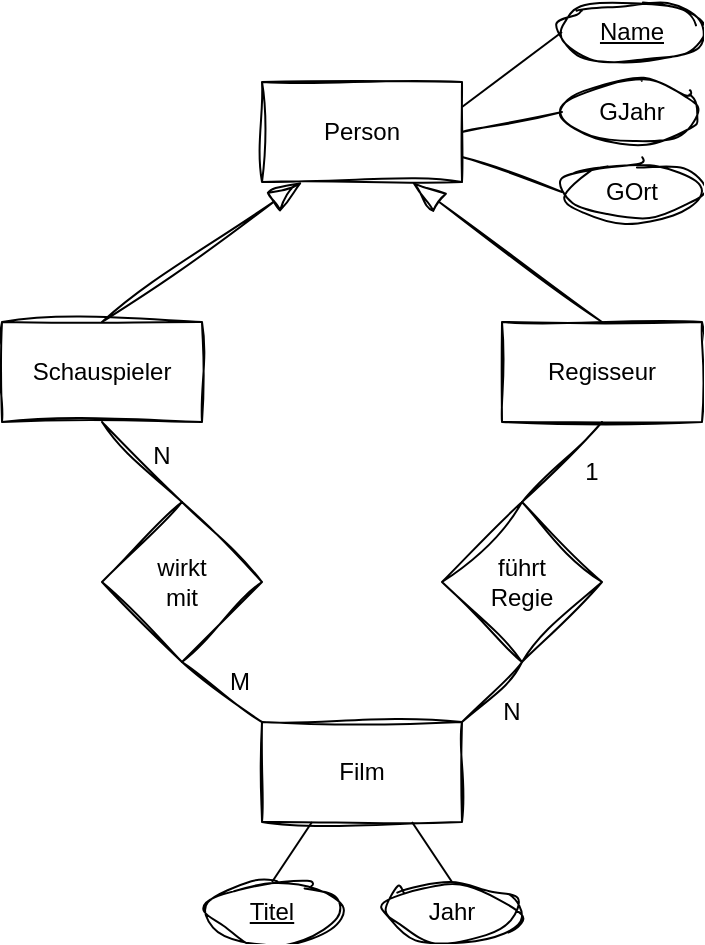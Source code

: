 <mxfile version="22.1.17" type="github">
  <diagram name="Page-1" id="xOp73b4CL1jDME4pAvTk">
    <mxGraphModel dx="1076" dy="793" grid="1" gridSize="10" guides="1" tooltips="1" connect="1" arrows="1" fold="1" page="1" pageScale="1" pageWidth="850" pageHeight="1100" math="0" shadow="0">
      <root>
        <mxCell id="0" />
        <mxCell id="1" parent="0" />
        <mxCell id="0jtAZHEvSfv0t6REvTeY-2" value="Schauspieler" style="rounded=0;whiteSpace=wrap;html=1;sketch=1;curveFitting=1;jiggle=2;" vertex="1" parent="1">
          <mxGeometry x="140" y="210" width="100" height="50" as="geometry" />
        </mxCell>
        <mxCell id="0jtAZHEvSfv0t6REvTeY-3" value="Regisseur" style="rounded=0;whiteSpace=wrap;html=1;sketch=1;curveFitting=1;jiggle=2;" vertex="1" parent="1">
          <mxGeometry x="390" y="210" width="100" height="50" as="geometry" />
        </mxCell>
        <mxCell id="0jtAZHEvSfv0t6REvTeY-4" value="Person" style="rounded=0;whiteSpace=wrap;html=1;sketch=1;curveFitting=1;jiggle=2;" vertex="1" parent="1">
          <mxGeometry x="270" y="90" width="100" height="50" as="geometry" />
        </mxCell>
        <mxCell id="0jtAZHEvSfv0t6REvTeY-6" value="" style="endArrow=blockThin;html=1;rounded=0;endFill=0;endSize=15;exitX=0.5;exitY=0;exitDx=0;exitDy=0;sketch=1;curveFitting=1;jiggle=2;" edge="1" parent="1" source="0jtAZHEvSfv0t6REvTeY-2">
          <mxGeometry width="50" height="50" relative="1" as="geometry">
            <mxPoint x="240" y="190" as="sourcePoint" />
            <mxPoint x="290" y="140" as="targetPoint" />
          </mxGeometry>
        </mxCell>
        <mxCell id="0jtAZHEvSfv0t6REvTeY-7" value="" style="endArrow=blockThin;html=1;rounded=0;endFill=0;endSize=15;exitX=0.5;exitY=0;exitDx=0;exitDy=0;entryX=0.75;entryY=1;entryDx=0;entryDy=0;sketch=1;curveFitting=1;jiggle=2;" edge="1" parent="1" source="0jtAZHEvSfv0t6REvTeY-3" target="0jtAZHEvSfv0t6REvTeY-4">
          <mxGeometry width="50" height="50" relative="1" as="geometry">
            <mxPoint x="200" y="220" as="sourcePoint" />
            <mxPoint x="300" y="150" as="targetPoint" />
          </mxGeometry>
        </mxCell>
        <mxCell id="0jtAZHEvSfv0t6REvTeY-8" value="&lt;u&gt;Name&lt;/u&gt;" style="ellipse;whiteSpace=wrap;html=1;sketch=1;curveFitting=1;jiggle=2;" vertex="1" parent="1">
          <mxGeometry x="420" y="50" width="70" height="30" as="geometry" />
        </mxCell>
        <mxCell id="0jtAZHEvSfv0t6REvTeY-9" value="GJahr" style="ellipse;whiteSpace=wrap;html=1;sketch=1;curveFitting=1;jiggle=2;" vertex="1" parent="1">
          <mxGeometry x="420" y="90" width="70" height="30" as="geometry" />
        </mxCell>
        <mxCell id="0jtAZHEvSfv0t6REvTeY-10" value="GOrt" style="ellipse;whiteSpace=wrap;html=1;sketch=1;curveFitting=1;jiggle=2;" vertex="1" parent="1">
          <mxGeometry x="420" y="130" width="70" height="30" as="geometry" />
        </mxCell>
        <mxCell id="0jtAZHEvSfv0t6REvTeY-11" value="" style="endArrow=none;html=1;rounded=0;entryX=0;entryY=0.5;entryDx=0;entryDy=0;exitX=1;exitY=0.25;exitDx=0;exitDy=0;" edge="1" parent="1" source="0jtAZHEvSfv0t6REvTeY-4" target="0jtAZHEvSfv0t6REvTeY-8">
          <mxGeometry width="50" height="50" relative="1" as="geometry">
            <mxPoint x="370" y="90" as="sourcePoint" />
            <mxPoint x="450" y="340" as="targetPoint" />
          </mxGeometry>
        </mxCell>
        <mxCell id="0jtAZHEvSfv0t6REvTeY-12" value="" style="endArrow=none;html=1;rounded=0;entryX=0;entryY=0.5;entryDx=0;entryDy=0;exitX=1;exitY=0.5;exitDx=0;exitDy=0;sketch=1;curveFitting=1;jiggle=2;" edge="1" parent="1" source="0jtAZHEvSfv0t6REvTeY-4" target="0jtAZHEvSfv0t6REvTeY-9">
          <mxGeometry width="50" height="50" relative="1" as="geometry">
            <mxPoint x="380" y="100" as="sourcePoint" />
            <mxPoint x="415" y="65" as="targetPoint" />
          </mxGeometry>
        </mxCell>
        <mxCell id="0jtAZHEvSfv0t6REvTeY-13" value="" style="endArrow=none;html=1;rounded=0;entryX=0;entryY=0.5;entryDx=0;entryDy=0;exitX=1;exitY=0.75;exitDx=0;exitDy=0;sketch=1;curveFitting=1;jiggle=2;" edge="1" parent="1" source="0jtAZHEvSfv0t6REvTeY-4" target="0jtAZHEvSfv0t6REvTeY-10">
          <mxGeometry width="50" height="50" relative="1" as="geometry">
            <mxPoint x="380" y="125" as="sourcePoint" />
            <mxPoint x="415" y="105" as="targetPoint" />
          </mxGeometry>
        </mxCell>
        <mxCell id="0jtAZHEvSfv0t6REvTeY-14" value="Film" style="rounded=0;whiteSpace=wrap;html=1;sketch=1;curveFitting=1;jiggle=2;" vertex="1" parent="1">
          <mxGeometry x="270" y="410" width="100" height="50" as="geometry" />
        </mxCell>
        <mxCell id="0jtAZHEvSfv0t6REvTeY-15" value="wirkt&lt;br&gt;mit" style="rhombus;whiteSpace=wrap;html=1;shadow=0;sketch=1;curveFitting=1;jiggle=2;" vertex="1" parent="1">
          <mxGeometry x="190" y="300" width="80" height="80" as="geometry" />
        </mxCell>
        <mxCell id="0jtAZHEvSfv0t6REvTeY-16" value="führt&lt;br&gt;Regie" style="rhombus;whiteSpace=wrap;html=1;shadow=0;sketch=1;curveFitting=1;jiggle=2;" vertex="1" parent="1">
          <mxGeometry x="360" y="300" width="80" height="80" as="geometry" />
        </mxCell>
        <mxCell id="0jtAZHEvSfv0t6REvTeY-18" value="" style="endArrow=none;html=1;rounded=0;entryX=1;entryY=0;entryDx=0;entryDy=0;exitX=0.5;exitY=1;exitDx=0;exitDy=0;sketch=1;curveFitting=1;jiggle=2;" edge="1" parent="1" source="0jtAZHEvSfv0t6REvTeY-16" target="0jtAZHEvSfv0t6REvTeY-14">
          <mxGeometry width="50" height="50" relative="1" as="geometry">
            <mxPoint x="240" y="390" as="sourcePoint" />
            <mxPoint x="280" y="420" as="targetPoint" />
          </mxGeometry>
        </mxCell>
        <mxCell id="0jtAZHEvSfv0t6REvTeY-19" value="" style="endArrow=none;html=1;rounded=0;entryX=0.5;entryY=0;entryDx=0;entryDy=0;exitX=0.5;exitY=1;exitDx=0;exitDy=0;sketch=1;curveFitting=1;jiggle=2;" edge="1" parent="1" source="0jtAZHEvSfv0t6REvTeY-3" target="0jtAZHEvSfv0t6REvTeY-16">
          <mxGeometry width="50" height="50" relative="1" as="geometry">
            <mxPoint x="410" y="390" as="sourcePoint" />
            <mxPoint x="380" y="420" as="targetPoint" />
          </mxGeometry>
        </mxCell>
        <mxCell id="0jtAZHEvSfv0t6REvTeY-20" value="" style="endArrow=none;html=1;rounded=0;entryX=0.5;entryY=0;entryDx=0;entryDy=0;exitX=0.5;exitY=1;exitDx=0;exitDy=0;sketch=1;curveFitting=1;jiggle=2;" edge="1" parent="1" source="0jtAZHEvSfv0t6REvTeY-2" target="0jtAZHEvSfv0t6REvTeY-15">
          <mxGeometry width="50" height="50" relative="1" as="geometry">
            <mxPoint x="450" y="270" as="sourcePoint" />
            <mxPoint x="410" y="310" as="targetPoint" />
          </mxGeometry>
        </mxCell>
        <mxCell id="0jtAZHEvSfv0t6REvTeY-21" value="N" style="text;html=1;strokeColor=none;fillColor=none;align=center;verticalAlign=middle;whiteSpace=wrap;rounded=0;" vertex="1" parent="1">
          <mxGeometry x="205" y="262" width="30" height="30" as="geometry" />
        </mxCell>
        <mxCell id="0jtAZHEvSfv0t6REvTeY-23" value="" style="endArrow=none;html=1;rounded=0;entryX=0;entryY=0;entryDx=0;entryDy=0;exitX=0.5;exitY=1;exitDx=0;exitDy=0;sketch=1;curveFitting=1;jiggle=2;" edge="1" parent="1" source="0jtAZHEvSfv0t6REvTeY-15" target="0jtAZHEvSfv0t6REvTeY-14">
          <mxGeometry width="50" height="50" relative="1" as="geometry">
            <mxPoint x="230" y="380" as="sourcePoint" />
            <mxPoint x="490" y="460" as="targetPoint" />
          </mxGeometry>
        </mxCell>
        <mxCell id="0jtAZHEvSfv0t6REvTeY-24" value="M" style="text;html=1;strokeColor=none;fillColor=none;align=center;verticalAlign=middle;whiteSpace=wrap;rounded=0;" vertex="1" parent="1">
          <mxGeometry x="244" y="375" width="30" height="30" as="geometry" />
        </mxCell>
        <mxCell id="0jtAZHEvSfv0t6REvTeY-25" value="1" style="text;html=1;strokeColor=none;fillColor=none;align=center;verticalAlign=middle;whiteSpace=wrap;rounded=0;" vertex="1" parent="1">
          <mxGeometry x="420" y="270" width="30" height="30" as="geometry" />
        </mxCell>
        <mxCell id="0jtAZHEvSfv0t6REvTeY-26" value="N" style="text;html=1;strokeColor=none;fillColor=none;align=center;verticalAlign=middle;whiteSpace=wrap;rounded=0;" vertex="1" parent="1">
          <mxGeometry x="380" y="390" width="30" height="30" as="geometry" />
        </mxCell>
        <mxCell id="0jtAZHEvSfv0t6REvTeY-27" value="&lt;u&gt;Titel&lt;/u&gt;" style="ellipse;whiteSpace=wrap;html=1;sketch=1;curveFitting=1;jiggle=2;" vertex="1" parent="1">
          <mxGeometry x="240" y="490" width="70" height="30" as="geometry" />
        </mxCell>
        <mxCell id="0jtAZHEvSfv0t6REvTeY-28" value="" style="endArrow=none;html=1;rounded=0;exitX=0.25;exitY=1;exitDx=0;exitDy=0;entryX=0.5;entryY=0;entryDx=0;entryDy=0;" edge="1" parent="1" target="0jtAZHEvSfv0t6REvTeY-27" source="0jtAZHEvSfv0t6REvTeY-14">
          <mxGeometry width="50" height="50" relative="1" as="geometry">
            <mxPoint x="290" y="470" as="sourcePoint" />
            <mxPoint x="230" y="470" as="targetPoint" />
          </mxGeometry>
        </mxCell>
        <mxCell id="0jtAZHEvSfv0t6REvTeY-30" value="Jahr" style="ellipse;whiteSpace=wrap;html=1;sketch=1;curveFitting=1;jiggle=2;" vertex="1" parent="1">
          <mxGeometry x="330" y="490" width="70" height="30" as="geometry" />
        </mxCell>
        <mxCell id="0jtAZHEvSfv0t6REvTeY-31" value="" style="endArrow=none;html=1;rounded=0;exitX=0.75;exitY=1;exitDx=0;exitDy=0;entryX=0.5;entryY=0;entryDx=0;entryDy=0;" edge="1" parent="1" source="0jtAZHEvSfv0t6REvTeY-14" target="0jtAZHEvSfv0t6REvTeY-30">
          <mxGeometry width="50" height="50" relative="1" as="geometry">
            <mxPoint x="305" y="470" as="sourcePoint" />
            <mxPoint x="285" y="500" as="targetPoint" />
          </mxGeometry>
        </mxCell>
      </root>
    </mxGraphModel>
  </diagram>
</mxfile>
